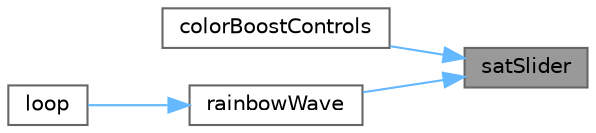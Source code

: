digraph "satSlider"
{
 // INTERACTIVE_SVG=YES
 // LATEX_PDF_SIZE
  bgcolor="transparent";
  edge [fontname=Helvetica,fontsize=10,labelfontname=Helvetica,labelfontsize=10];
  node [fontname=Helvetica,fontsize=10,shape=box,height=0.2,width=0.4];
  rankdir="RL";
  Node1 [id="Node000001",label="satSlider",height=0.2,width=0.4,color="gray40", fillcolor="grey60", style="filled", fontcolor="black",tooltip=" "];
  Node1 -> Node2 [id="edge1_Node000001_Node000002",dir="back",color="steelblue1",style="solid",tooltip=" "];
  Node2 [id="Node000002",label="colorBoostControls",height=0.2,width=0.4,color="grey40", fillcolor="white", style="filled",URL="$db/df4/_color_boost_8h_a537b04bfdfd3d7921afe25a32a166991.html#a537b04bfdfd3d7921afe25a32a166991",tooltip=" "];
  Node1 -> Node3 [id="edge2_Node000001_Node000003",dir="back",color="steelblue1",style="solid",tooltip=" "];
  Node3 [id="Node000003",label="rainbowWave",height=0.2,width=0.4,color="grey40", fillcolor="white", style="filled",URL="$db/df4/_color_boost_8h_a4a0d1f144188c96aecbb5efd649d400a.html#a4a0d1f144188c96aecbb5efd649d400a",tooltip=" "];
  Node3 -> Node4 [id="edge3_Node000003_Node000004",dir="back",color="steelblue1",style="solid",tooltip=" "];
  Node4 [id="Node000004",label="loop",height=0.2,width=0.4,color="grey40", fillcolor="white", style="filled",URL="$db/df4/_color_boost_8h_afe461d27b9c48d5921c00d521181f12f.html#afe461d27b9c48d5921c00d521181f12f",tooltip=" "];
}
